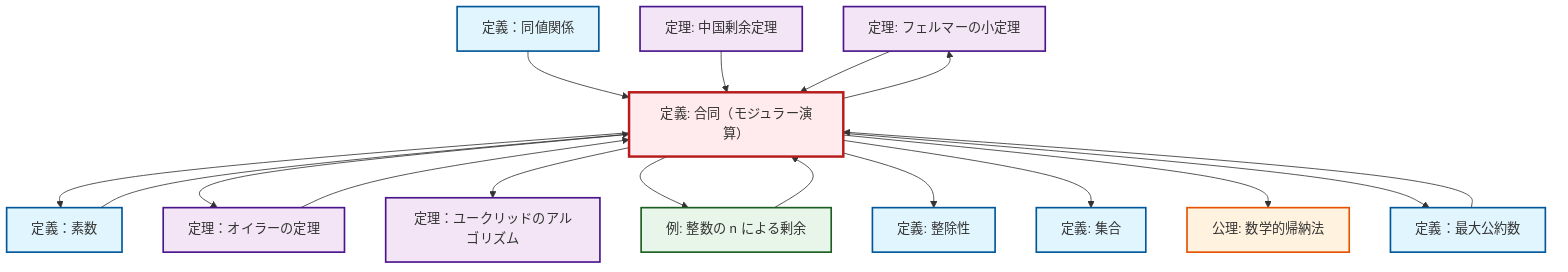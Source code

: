 graph TD
    classDef definition fill:#e1f5fe,stroke:#01579b,stroke-width:2px
    classDef theorem fill:#f3e5f5,stroke:#4a148c,stroke-width:2px
    classDef axiom fill:#fff3e0,stroke:#e65100,stroke-width:2px
    classDef example fill:#e8f5e9,stroke:#1b5e20,stroke-width:2px
    classDef current fill:#ffebee,stroke:#b71c1c,stroke-width:3px
    def-set["定義: 集合"]:::definition
    thm-euclidean-algorithm["定理：ユークリッドのアルゴリズム"]:::theorem
    thm-fermat-little["定理: フェルマーの小定理"]:::theorem
    thm-euler["定理：オイラーの定理"]:::theorem
    def-congruence["定義: 合同（モジュラー演算）"]:::definition
    ex-quotient-integers-mod-n["例: 整数の n による剰余"]:::example
    def-equivalence-relation["定義：同値関係"]:::definition
    ax-induction["公理: 数学的帰納法"]:::axiom
    def-prime["定義：素数"]:::definition
    def-gcd["定義：最大公約数"]:::definition
    thm-chinese-remainder["定理: 中国剰余定理"]:::theorem
    def-divisibility["定義: 整除性"]:::definition
    def-congruence --> def-prime
    def-equivalence-relation --> def-congruence
    def-congruence --> thm-euler
    ex-quotient-integers-mod-n --> def-congruence
    def-congruence --> thm-euclidean-algorithm
    def-congruence --> thm-fermat-little
    def-gcd --> def-congruence
    def-congruence --> ex-quotient-integers-mod-n
    def-prime --> def-congruence
    def-congruence --> def-divisibility
    def-congruence --> def-set
    thm-chinese-remainder --> def-congruence
    thm-fermat-little --> def-congruence
    def-congruence --> ax-induction
    def-congruence --> def-gcd
    thm-euler --> def-congruence
    class def-congruence current
